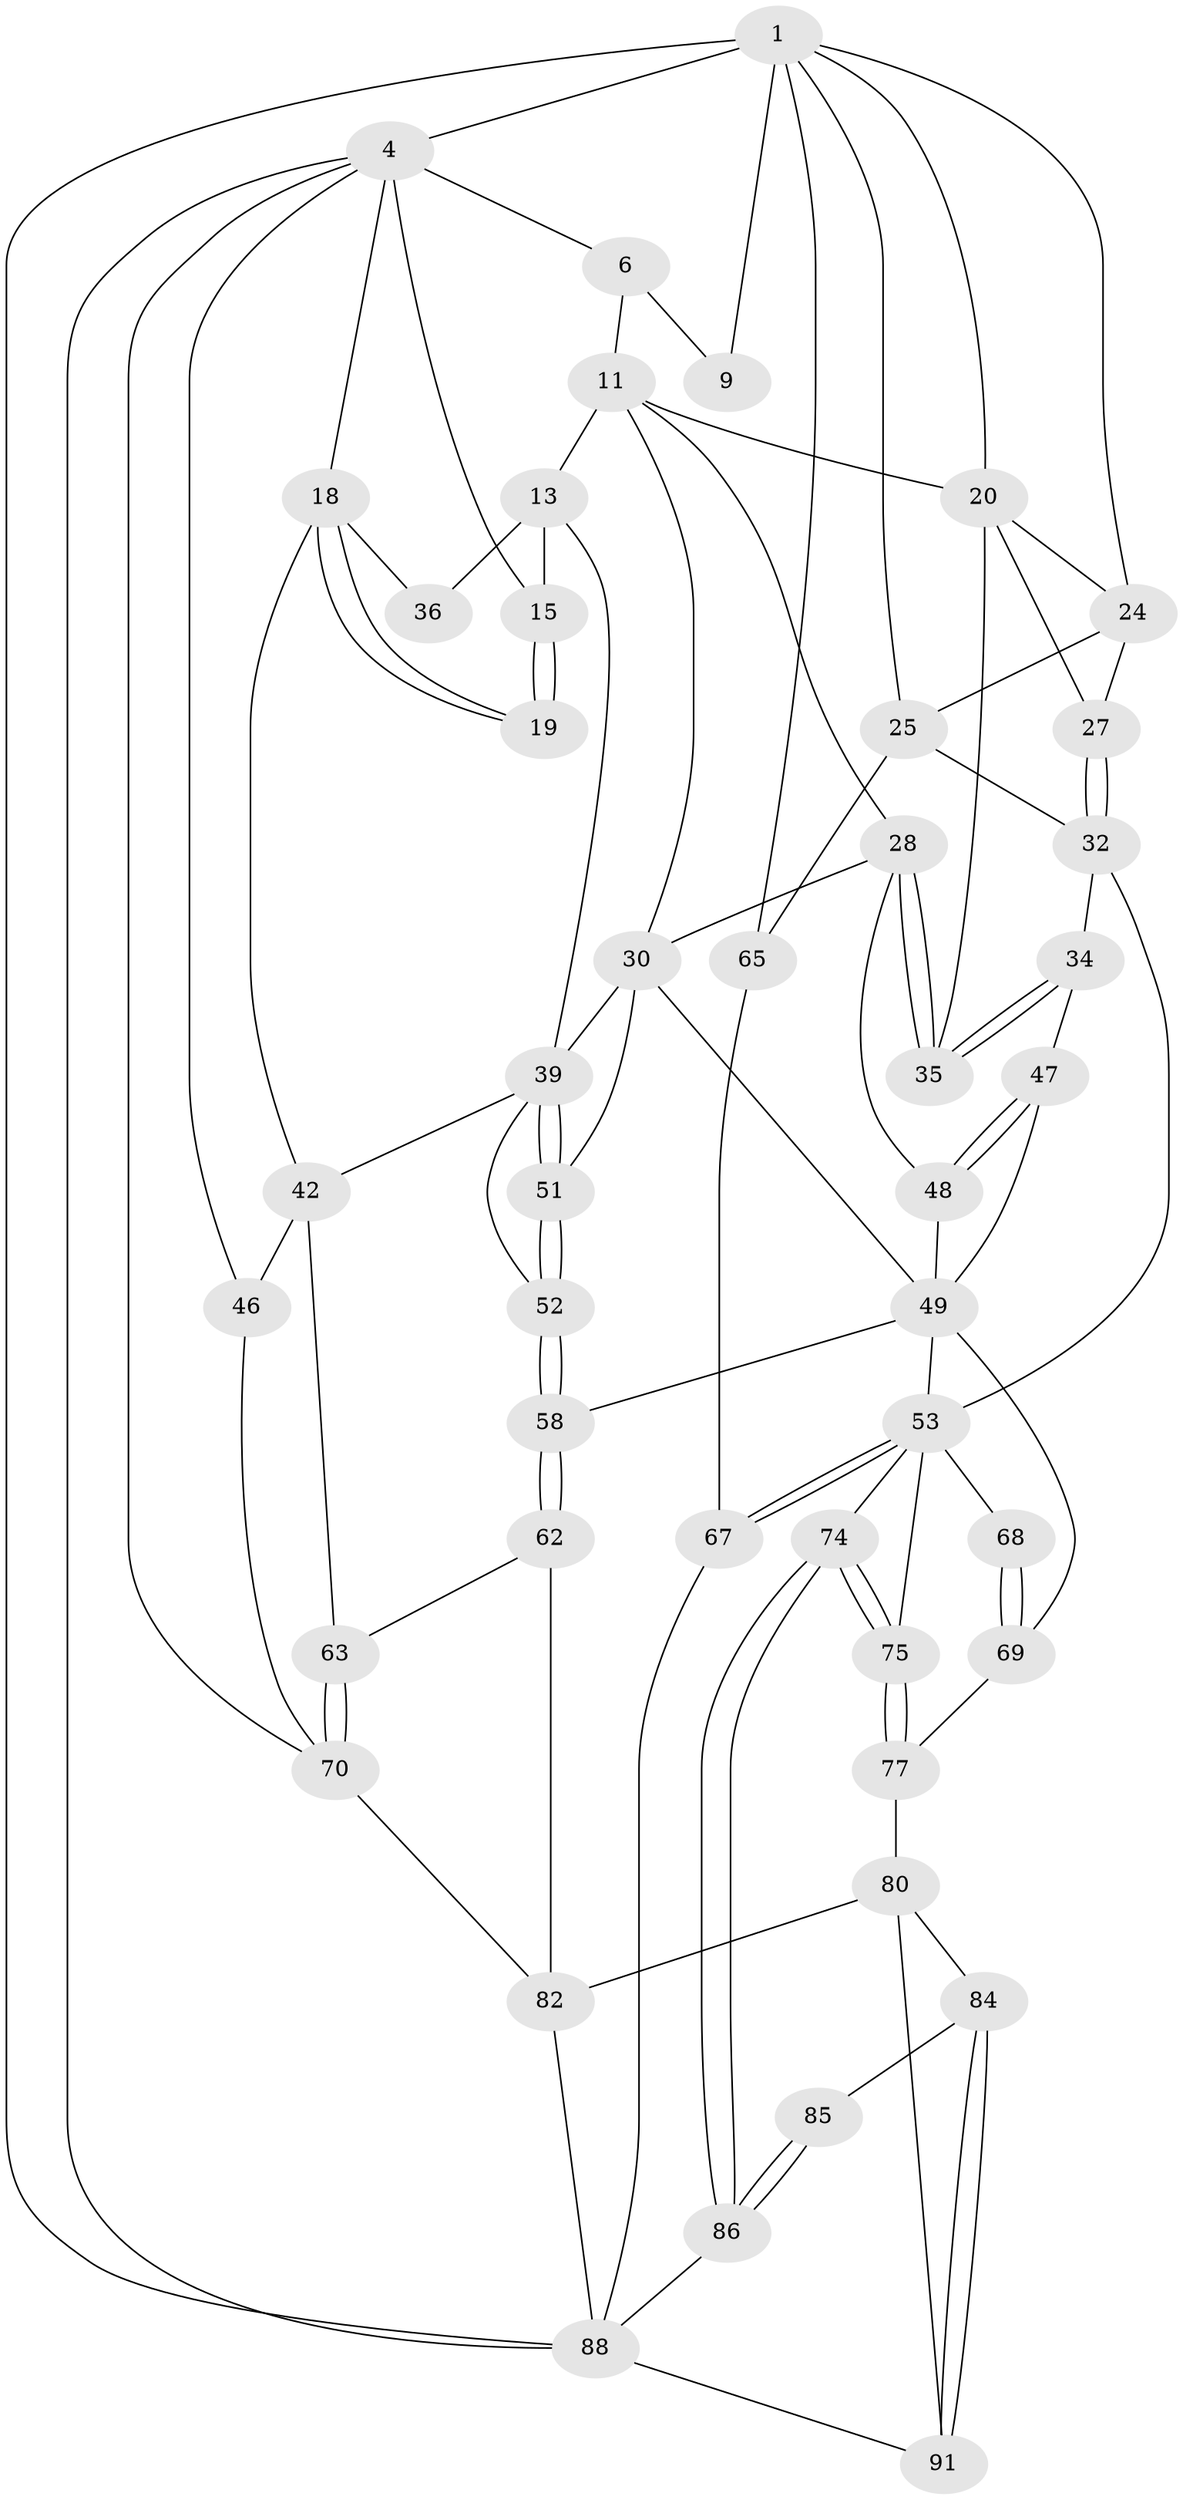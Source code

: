 // original degree distribution, {3: 0.03260869565217391, 5: 0.5543478260869565, 6: 0.20652173913043478, 4: 0.20652173913043478}
// Generated by graph-tools (version 1.1) at 2025/16/03/09/25 04:16:48]
// undirected, 46 vertices, 102 edges
graph export_dot {
graph [start="1"]
  node [color=gray90,style=filled];
  1 [pos="+0.5192163580895188+0",super="+8+2"];
  4 [pos="+0+0",super="+17+5+76"];
  6 [pos="+0.44142215934249757+0",super="+10+7"];
  9 [pos="+0.4924221698426796+0.09045500819557319"];
  11 [pos="+0.394671290517948+0.18454302683946885",super="+22+12"];
  13 [pos="+0.30499534407758583+0.21152453273262395",super="+14+38"];
  15 [pos="+0.25437192942753+0.15290037270583373",super="+16"];
  18 [pos="+0+0.23563094263297657",super="+37"];
  19 [pos="+0+0.21751432461489018"];
  20 [pos="+0.6064024875122316+0.18211909944139631",super="+23+21"];
  24 [pos="+0.8814985025081947+0",super="+26"];
  25 [pos="+1+0.2495216250526372",super="+43"];
  27 [pos="+0.813850292478454+0.32769515630212304"];
  28 [pos="+0.5043260178508854+0.38161438634008726",super="+29"];
  30 [pos="+0.4266417182827571+0.3879591007507613",super="+31+50"];
  32 [pos="+0.7976061137719029+0.4081080570190967",super="+33+44"];
  34 [pos="+0.6384513975188922+0.432926744219386"];
  35 [pos="+0.5768668782922767+0.3817663701021986"];
  36 [pos="+0.08370717249166282+0.3028243036408464"];
  39 [pos="+0.35528940597250225+0.43120217828608254",super="+40"];
  42 [pos="+0.13471927013588367+0.48418422354255003",super="+45"];
  46 [pos="+0+0.5192958009341258"];
  47 [pos="+0.5774965811068173+0.5101970875888957"];
  48 [pos="+0.5036220564644605+0.5236341853478582"];
  49 [pos="+0.47295912087099634+0.5379780538871658",super="+56"];
  51 [pos="+0.3331458158470443+0.5578621627087551"];
  52 [pos="+0.32854743940235737+0.5738497858187709"];
  53 [pos="+0.9799572374792038+0.6603631677635089",super="+54"];
  58 [pos="+0.3518256714184283+0.6841577647390498"];
  62 [pos="+0.27364731069877357+0.728296599441656"];
  63 [pos="+0.0972650165457341+0.5469964056764289"];
  65 [pos="+1+0.8611337409701638",super="+66"];
  67 [pos="+1+0.6860432876487718",super="+79"];
  68 [pos="+0.5733768417667088+0.6942940133738477"];
  69 [pos="+0.4106803826785475+0.7189563827939375"];
  70 [pos="+0.016284685281799997+0.8079880085663524",super="+71"];
  74 [pos="+0.6482458480853238+0.8061053837907276"];
  75 [pos="+0.6268843413205142+0.7862118568178722"];
  77 [pos="+0.5317858870162784+0.8066559937368372",super="+78"];
  80 [pos="+0.4351748002489533+0.8082871093778012",super="+81"];
  82 [pos="+0.252687516034118+1",super="+83"];
  84 [pos="+0.48738985358911074+0.9061107722763528"];
  85 [pos="+0.5313449443642656+0.8168089890520842"];
  86 [pos="+0.5751504817656219+0.919816686921156"];
  88 [pos="+0.7372629815373477+1",super="+89"];
  91 [pos="+0.48987760154244747+0.9162924709010783"];
  1 -- 20;
  1 -- 9;
  1 -- 65;
  1 -- 4 [weight=2];
  1 -- 24;
  1 -- 25;
  1 -- 88;
  4 -- 18;
  4 -- 46;
  4 -- 6;
  4 -- 15;
  4 -- 70;
  4 -- 88;
  6 -- 9 [weight=2];
  6 -- 11;
  11 -- 20;
  11 -- 28;
  11 -- 13;
  11 -- 30;
  13 -- 36 [weight=2];
  13 -- 15;
  13 -- 39;
  15 -- 19 [weight=2];
  15 -- 19;
  18 -- 19;
  18 -- 19;
  18 -- 36;
  18 -- 42;
  20 -- 24;
  20 -- 27;
  20 -- 35;
  24 -- 25;
  24 -- 27;
  25 -- 65;
  25 -- 32;
  27 -- 32;
  27 -- 32;
  28 -- 35;
  28 -- 35;
  28 -- 48;
  28 -- 30;
  30 -- 39;
  30 -- 49;
  30 -- 51;
  32 -- 34;
  32 -- 53 [weight=2];
  34 -- 35;
  34 -- 35;
  34 -- 47;
  39 -- 51;
  39 -- 51;
  39 -- 42;
  39 -- 52;
  42 -- 46;
  42 -- 63;
  46 -- 70;
  47 -- 48;
  47 -- 48;
  47 -- 49;
  48 -- 49;
  49 -- 69;
  49 -- 58;
  49 -- 53;
  51 -- 52;
  51 -- 52;
  52 -- 58;
  52 -- 58;
  53 -- 67 [weight=2];
  53 -- 67;
  53 -- 68 [weight=2];
  53 -- 74;
  53 -- 75;
  58 -- 62;
  58 -- 62;
  62 -- 63;
  62 -- 82;
  63 -- 70;
  63 -- 70;
  65 -- 67 [weight=2];
  67 -- 88;
  68 -- 69;
  68 -- 69;
  69 -- 77;
  70 -- 82;
  74 -- 75;
  74 -- 75;
  74 -- 86;
  74 -- 86;
  75 -- 77;
  75 -- 77;
  77 -- 80;
  80 -- 84;
  80 -- 82;
  80 -- 91;
  82 -- 88;
  84 -- 85;
  84 -- 91;
  84 -- 91;
  85 -- 86;
  85 -- 86;
  86 -- 88;
  88 -- 91;
}
